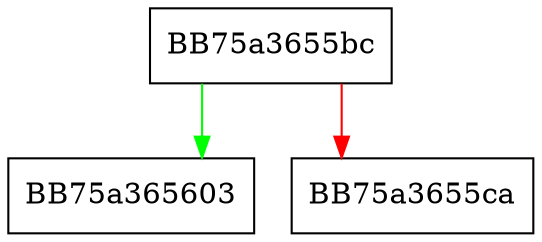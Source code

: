 digraph add_prev {
  node [shape="box"];
  graph [splines=ortho];
  BB75a3655bc -> BB75a365603 [color="green"];
  BB75a3655bc -> BB75a3655ca [color="red"];
}